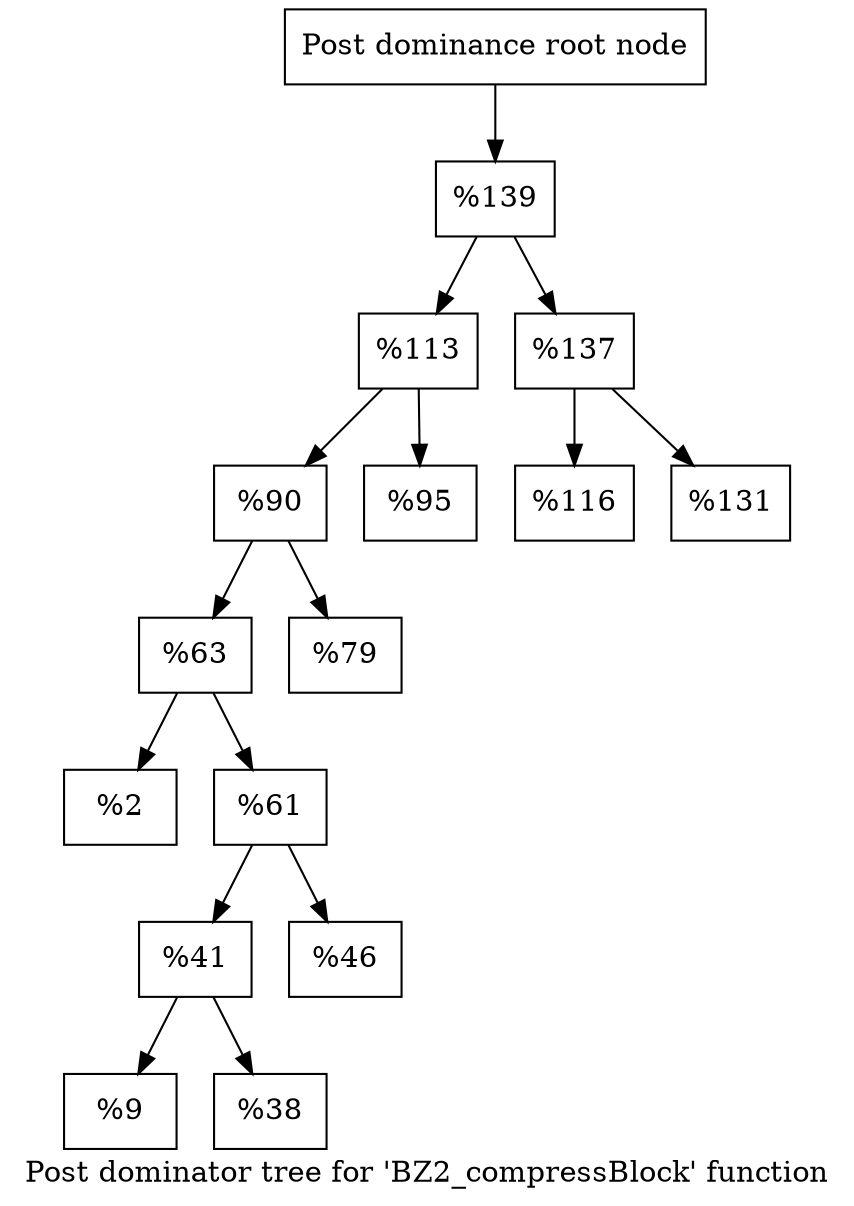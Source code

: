 digraph "Post dominator tree for 'BZ2_compressBlock' function" {
	label="Post dominator tree for 'BZ2_compressBlock' function";

	Node0x1294b20 [shape=record,label="{Post dominance root node}"];
	Node0x1294b20 -> Node0x12a5a80;
	Node0x12a5a80 [shape=record,label="{%139}"];
	Node0x12a5a80 -> Node0x12380a0;
	Node0x12a5a80 -> Node0x12b98c0;
	Node0x12380a0 [shape=record,label="{%113}"];
	Node0x12380a0 -> Node0x12ab5f0;
	Node0x12380a0 -> Node0x129a7a0;
	Node0x12ab5f0 [shape=record,label="{%90}"];
	Node0x12ab5f0 -> Node0x125db80;
	Node0x12ab5f0 -> Node0x10b4d10;
	Node0x125db80 [shape=record,label="{%63}"];
	Node0x125db80 -> Node0x10d18b0;
	Node0x125db80 -> Node0x126c2a0;
	Node0x10d18b0 [shape=record,label="{%2}"];
	Node0x126c2a0 [shape=record,label="{%61}"];
	Node0x126c2a0 -> Node0x1054d00;
	Node0x126c2a0 -> Node0x12b5d00;
	Node0x1054d00 [shape=record,label="{%41}"];
	Node0x1054d00 -> Node0x1292690;
	Node0x1054d00 -> Node0x12b4260;
	Node0x1292690 [shape=record,label="{%9}"];
	Node0x12b4260 [shape=record,label="{%38}"];
	Node0x12b5d00 [shape=record,label="{%46}"];
	Node0x10b4d10 [shape=record,label="{%79}"];
	Node0x129a7a0 [shape=record,label="{%95}"];
	Node0x12b98c0 [shape=record,label="{%137}"];
	Node0x12b98c0 -> Node0x12a6db0;
	Node0x12b98c0 -> Node0x124b930;
	Node0x12a6db0 [shape=record,label="{%116}"];
	Node0x124b930 [shape=record,label="{%131}"];
}
